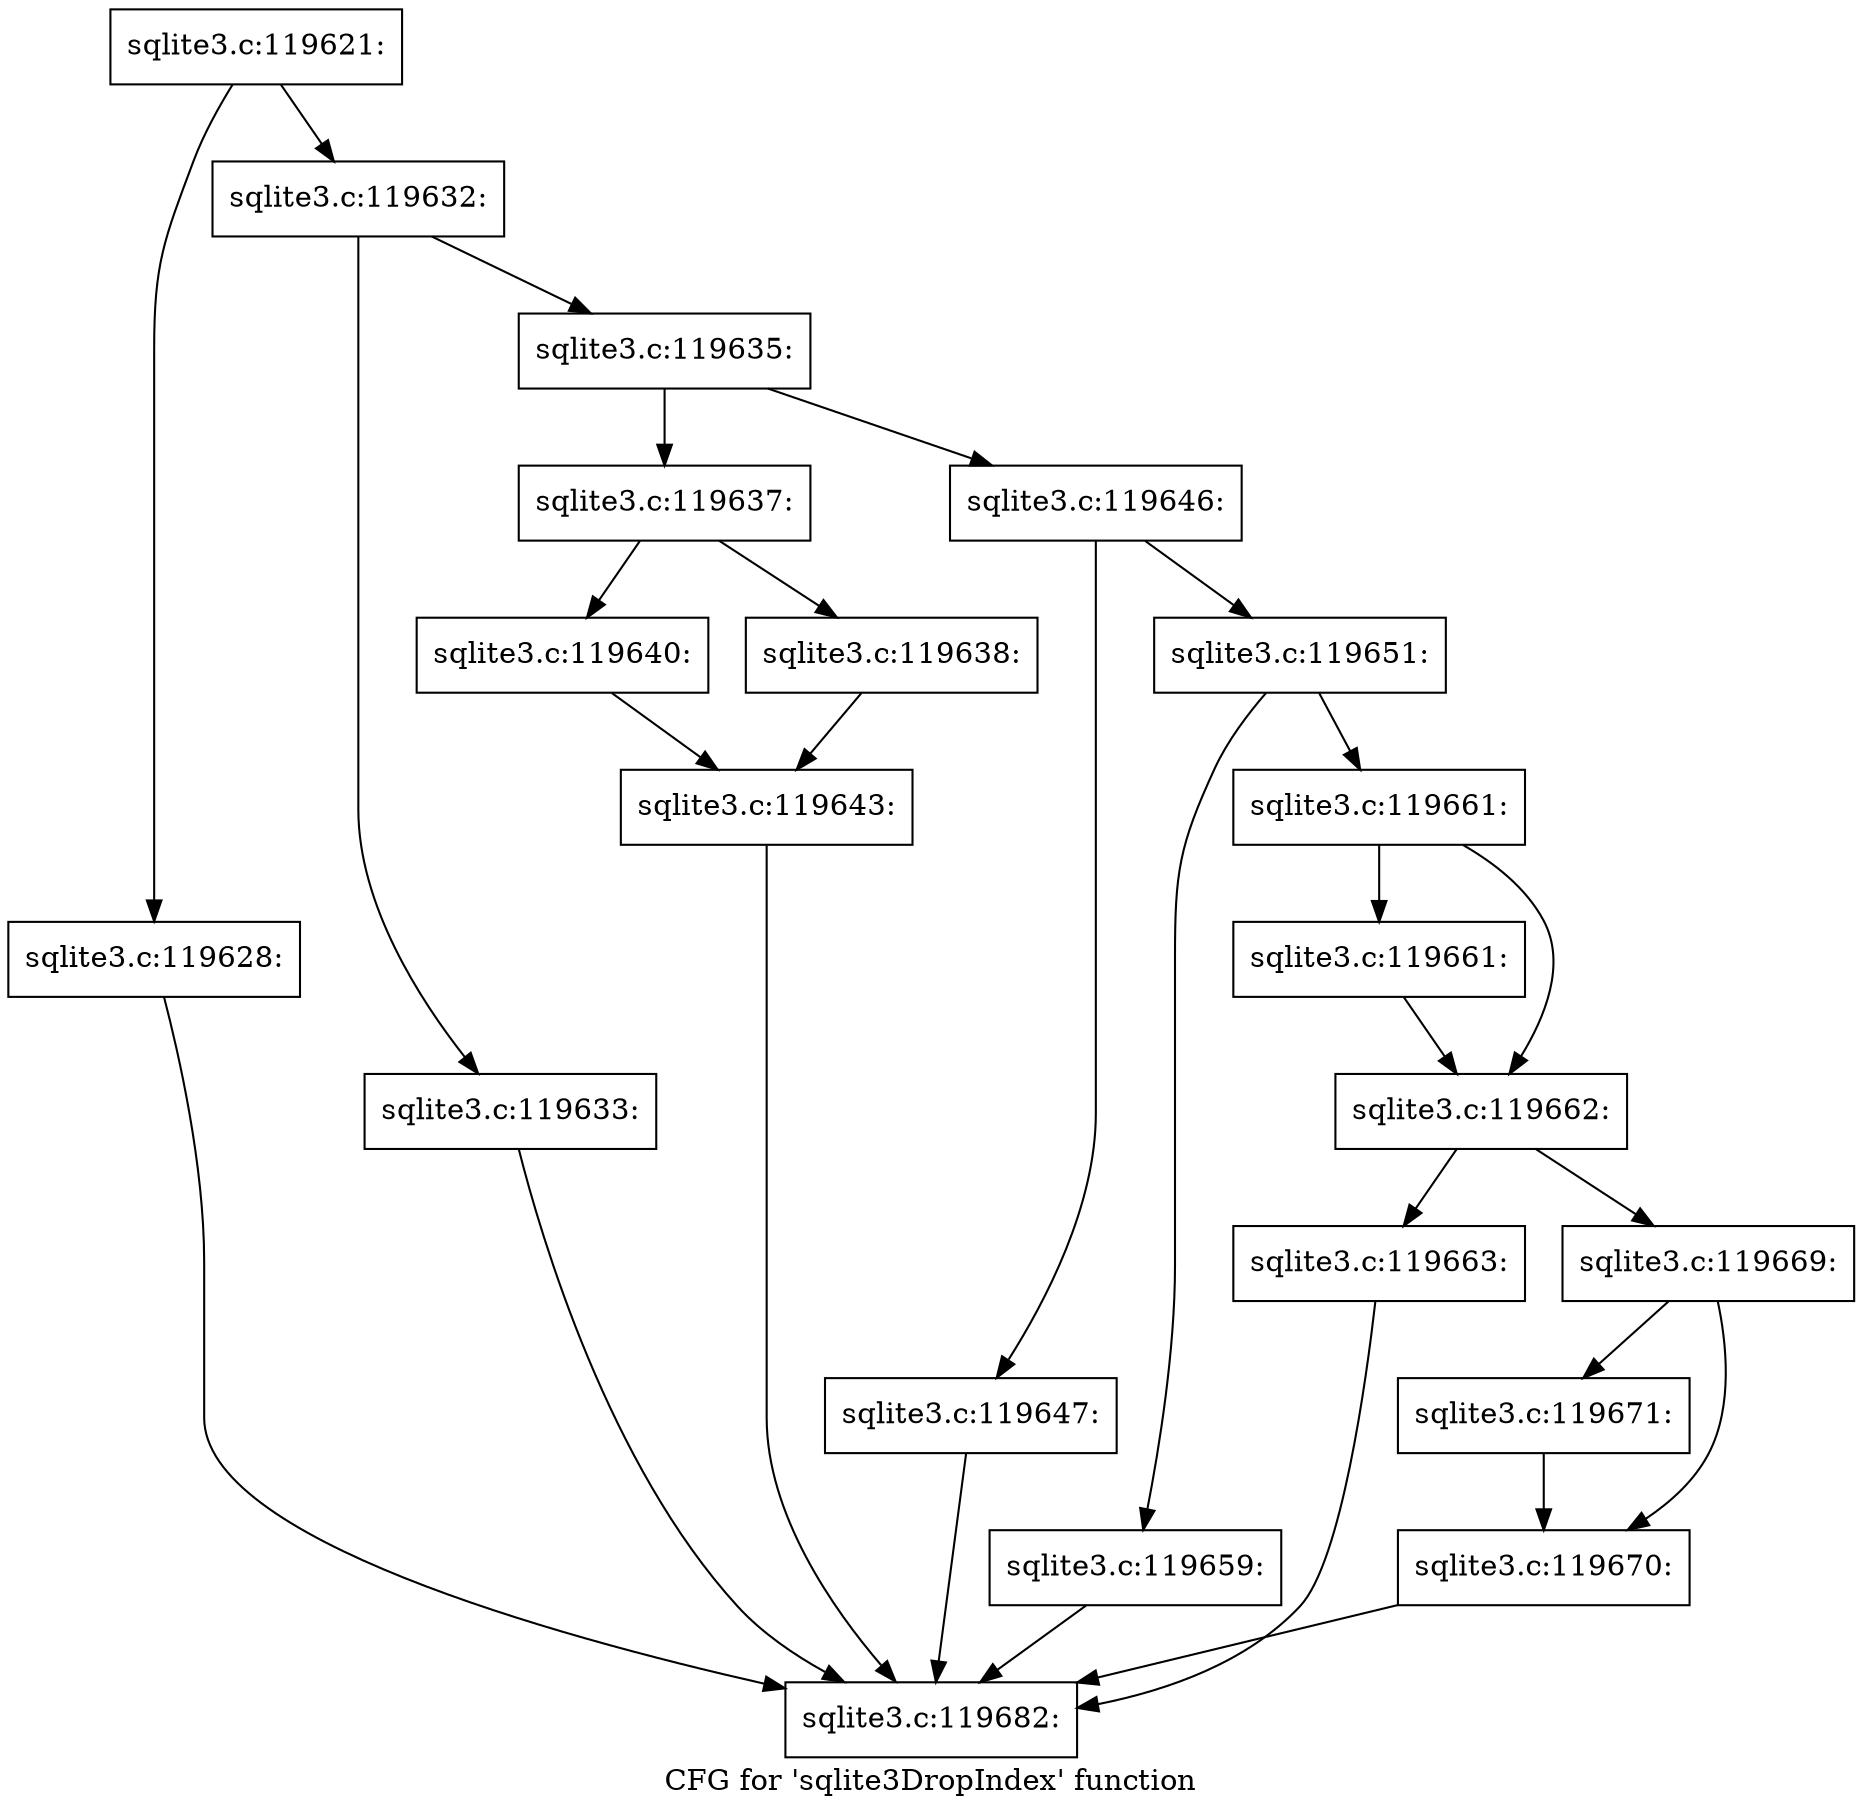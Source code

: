 digraph "CFG for 'sqlite3DropIndex' function" {
	label="CFG for 'sqlite3DropIndex' function";

	Node0x55c0fa0eb170 [shape=record,label="{sqlite3.c:119621:}"];
	Node0x55c0fa0eb170 -> Node0x55c0fa0f1e90;
	Node0x55c0fa0eb170 -> Node0x55c0fa0f1ee0;
	Node0x55c0fa0f1e90 [shape=record,label="{sqlite3.c:119628:}"];
	Node0x55c0fa0f1e90 -> Node0x55c0fa0f2b20;
	Node0x55c0fa0f1ee0 [shape=record,label="{sqlite3.c:119632:}"];
	Node0x55c0fa0f1ee0 -> Node0x55c0fa0f2d70;
	Node0x55c0fa0f1ee0 -> Node0x55c0fa0f2dc0;
	Node0x55c0fa0f2d70 [shape=record,label="{sqlite3.c:119633:}"];
	Node0x55c0fa0f2d70 -> Node0x55c0fa0f2b20;
	Node0x55c0fa0f2dc0 [shape=record,label="{sqlite3.c:119635:}"];
	Node0x55c0fa0f2dc0 -> Node0x55c0fa0f3df0;
	Node0x55c0fa0f2dc0 -> Node0x55c0fa0f3e40;
	Node0x55c0fa0f3df0 [shape=record,label="{sqlite3.c:119637:}"];
	Node0x55c0fa0f3df0 -> Node0x55c0fa0f42f0;
	Node0x55c0fa0f3df0 -> Node0x55c0fa0f4250;
	Node0x55c0fa0f4250 [shape=record,label="{sqlite3.c:119638:}"];
	Node0x55c0fa0f4250 -> Node0x55c0fa0f42a0;
	Node0x55c0fa0f42f0 [shape=record,label="{sqlite3.c:119640:}"];
	Node0x55c0fa0f42f0 -> Node0x55c0fa0f42a0;
	Node0x55c0fa0f42a0 [shape=record,label="{sqlite3.c:119643:}"];
	Node0x55c0fa0f42a0 -> Node0x55c0fa0f2b20;
	Node0x55c0fa0f3e40 [shape=record,label="{sqlite3.c:119646:}"];
	Node0x55c0fa0f3e40 -> Node0x55c0fa0f5910;
	Node0x55c0fa0f3e40 -> Node0x55c0fa0f5960;
	Node0x55c0fa0f5910 [shape=record,label="{sqlite3.c:119647:}"];
	Node0x55c0fa0f5910 -> Node0x55c0fa0f2b20;
	Node0x55c0fa0f5960 [shape=record,label="{sqlite3.c:119651:}"];
	Node0x55c0fa0f5960 -> Node0x55c0fa0f8100;
	Node0x55c0fa0f5960 -> Node0x55c0fa0f8150;
	Node0x55c0fa0f8100 [shape=record,label="{sqlite3.c:119659:}"];
	Node0x55c0fa0f8100 -> Node0x55c0fa0f2b20;
	Node0x55c0fa0f8150 [shape=record,label="{sqlite3.c:119661:}"];
	Node0x55c0fa0f8150 -> Node0x55c0fa0f8410;
	Node0x55c0fa0f8150 -> Node0x55c0fa0f8810;
	Node0x55c0fa0f8410 [shape=record,label="{sqlite3.c:119661:}"];
	Node0x55c0fa0f8410 -> Node0x55c0fa0f8810;
	Node0x55c0fa0f8810 [shape=record,label="{sqlite3.c:119662:}"];
	Node0x55c0fa0f8810 -> Node0x55c0fa0f8d00;
	Node0x55c0fa0f8810 -> Node0x55c0fa0f8d50;
	Node0x55c0fa0f8d00 [shape=record,label="{sqlite3.c:119663:}"];
	Node0x55c0fa0f8d00 -> Node0x55c0fa0f2b20;
	Node0x55c0fa0f8d50 [shape=record,label="{sqlite3.c:119669:}"];
	Node0x55c0fa0f8d50 -> Node0x55c0fa0f93b0;
	Node0x55c0fa0f8d50 -> Node0x55c0fa0f9a70;
	Node0x55c0fa0f93b0 [shape=record,label="{sqlite3.c:119671:}"];
	Node0x55c0fa0f93b0 -> Node0x55c0fa0f9a70;
	Node0x55c0fa0f9a70 [shape=record,label="{sqlite3.c:119670:}"];
	Node0x55c0fa0f9a70 -> Node0x55c0fa0f2b20;
	Node0x55c0fa0f2b20 [shape=record,label="{sqlite3.c:119682:}"];
}
